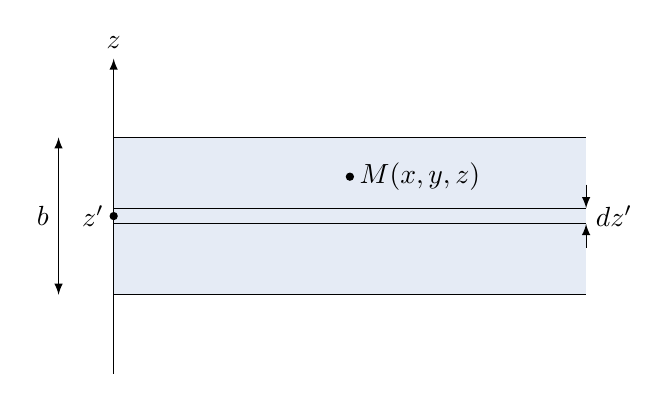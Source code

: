 
\begin{tikzpicture}[>=latex, % option for nice arrows
    mark coordinate/.style={inner sep=0pt,outer sep=0pt,minimum size=3pt,
      fill=black,circle}]
  \sf
  \definecolor{red}{RGB}{221,42,43}
  \definecolor{green}{RGB}{105,182,40}
  \definecolor{blue}{RGB}{0,51,153}
  \definecolor{orange}{RGB}{192,128,64}
  \definecolor{gray}{RGB}{107,108,110}


  \fill[blue!10] (0,-1) rectangle (6,1);
  \draw[] (0,-1) -- (6,-1);
  \draw[] (0,1) -- (6,1);
  \coordinate[mark coordinate] (Z) at (0,0) node[left] {$z'$};
  \draw[<->] (-0.7,-1) -- (-0.7,1) node[left, midway] {$b$};
  \draw (3,0.5) node[mark coordinate] {} node[right] {$M(x,y,z)$};
  \draw(6,0) node[right] {$dz'$};
  \draw[] (0,0.1) -- (6,0.1);
  \draw[] (0,-0.1) -- (6,-0.1);
  \draw[->] (6,0.4) -- (6,0.1);
  \draw[->] (6,-0.4) -- (6,-0.1);

  \draw[->] (0,-2) -- (0,2) node[above] {$z$};

\end{tikzpicture}
